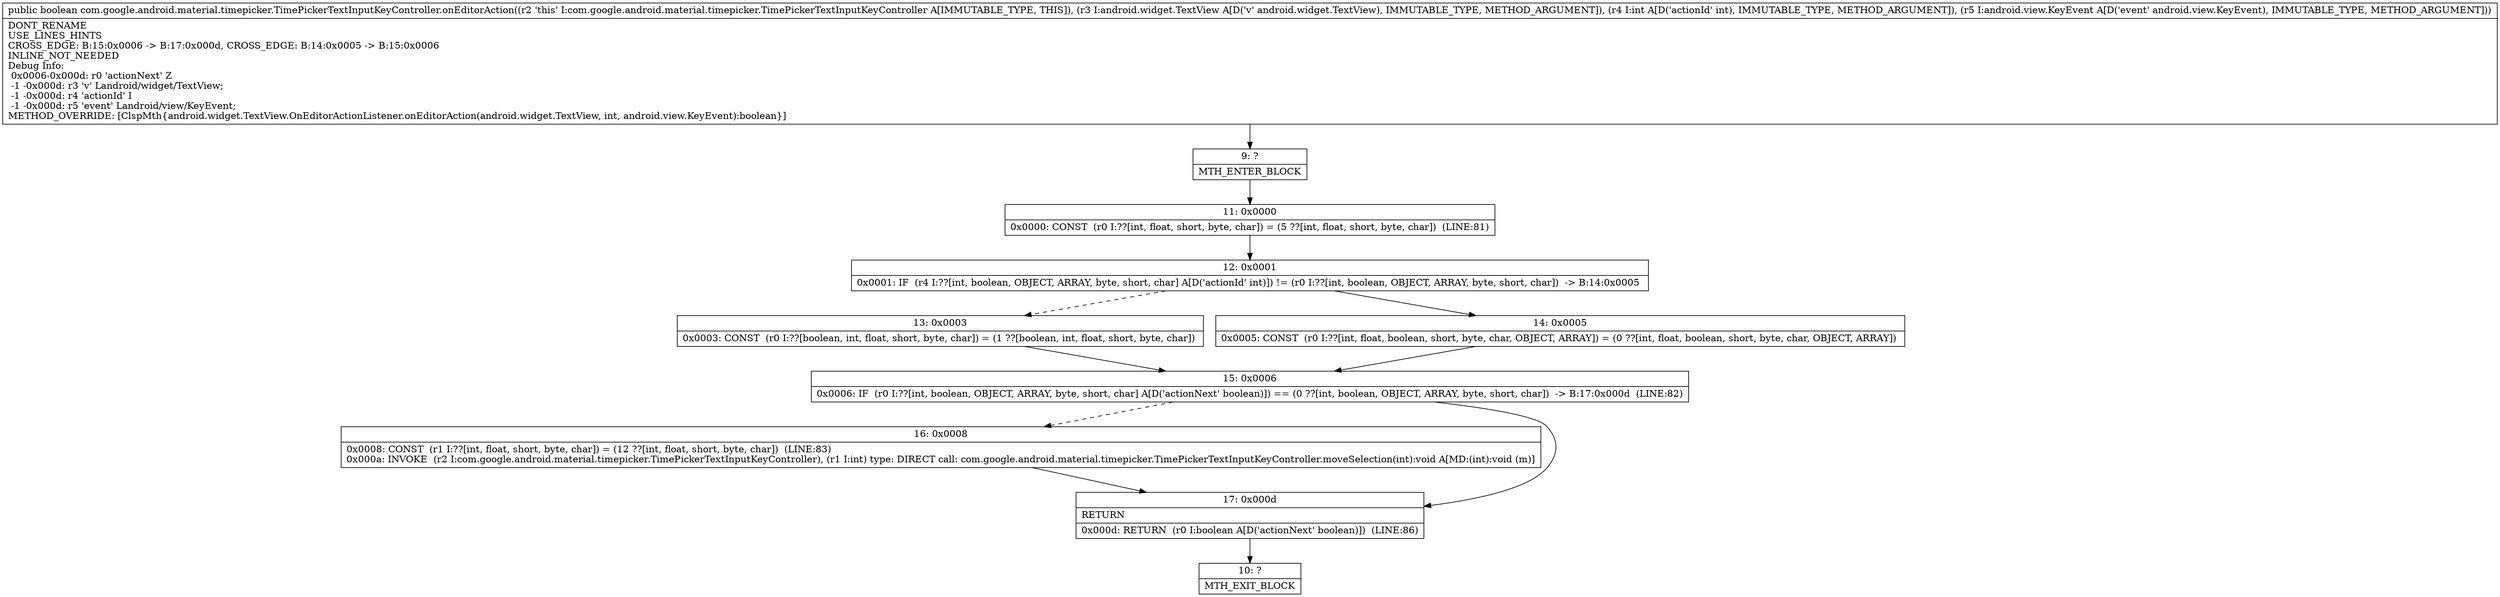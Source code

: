 digraph "CFG forcom.google.android.material.timepicker.TimePickerTextInputKeyController.onEditorAction(Landroid\/widget\/TextView;ILandroid\/view\/KeyEvent;)Z" {
Node_9 [shape=record,label="{9\:\ ?|MTH_ENTER_BLOCK\l}"];
Node_11 [shape=record,label="{11\:\ 0x0000|0x0000: CONST  (r0 I:??[int, float, short, byte, char]) = (5 ??[int, float, short, byte, char])  (LINE:81)\l}"];
Node_12 [shape=record,label="{12\:\ 0x0001|0x0001: IF  (r4 I:??[int, boolean, OBJECT, ARRAY, byte, short, char] A[D('actionId' int)]) != (r0 I:??[int, boolean, OBJECT, ARRAY, byte, short, char])  \-\> B:14:0x0005 \l}"];
Node_13 [shape=record,label="{13\:\ 0x0003|0x0003: CONST  (r0 I:??[boolean, int, float, short, byte, char]) = (1 ??[boolean, int, float, short, byte, char]) \l}"];
Node_15 [shape=record,label="{15\:\ 0x0006|0x0006: IF  (r0 I:??[int, boolean, OBJECT, ARRAY, byte, short, char] A[D('actionNext' boolean)]) == (0 ??[int, boolean, OBJECT, ARRAY, byte, short, char])  \-\> B:17:0x000d  (LINE:82)\l}"];
Node_16 [shape=record,label="{16\:\ 0x0008|0x0008: CONST  (r1 I:??[int, float, short, byte, char]) = (12 ??[int, float, short, byte, char])  (LINE:83)\l0x000a: INVOKE  (r2 I:com.google.android.material.timepicker.TimePickerTextInputKeyController), (r1 I:int) type: DIRECT call: com.google.android.material.timepicker.TimePickerTextInputKeyController.moveSelection(int):void A[MD:(int):void (m)]\l}"];
Node_17 [shape=record,label="{17\:\ 0x000d|RETURN\l|0x000d: RETURN  (r0 I:boolean A[D('actionNext' boolean)])  (LINE:86)\l}"];
Node_10 [shape=record,label="{10\:\ ?|MTH_EXIT_BLOCK\l}"];
Node_14 [shape=record,label="{14\:\ 0x0005|0x0005: CONST  (r0 I:??[int, float, boolean, short, byte, char, OBJECT, ARRAY]) = (0 ??[int, float, boolean, short, byte, char, OBJECT, ARRAY]) \l}"];
MethodNode[shape=record,label="{public boolean com.google.android.material.timepicker.TimePickerTextInputKeyController.onEditorAction((r2 'this' I:com.google.android.material.timepicker.TimePickerTextInputKeyController A[IMMUTABLE_TYPE, THIS]), (r3 I:android.widget.TextView A[D('v' android.widget.TextView), IMMUTABLE_TYPE, METHOD_ARGUMENT]), (r4 I:int A[D('actionId' int), IMMUTABLE_TYPE, METHOD_ARGUMENT]), (r5 I:android.view.KeyEvent A[D('event' android.view.KeyEvent), IMMUTABLE_TYPE, METHOD_ARGUMENT]))  | DONT_RENAME\lUSE_LINES_HINTS\lCROSS_EDGE: B:15:0x0006 \-\> B:17:0x000d, CROSS_EDGE: B:14:0x0005 \-\> B:15:0x0006\lINLINE_NOT_NEEDED\lDebug Info:\l  0x0006\-0x000d: r0 'actionNext' Z\l  \-1 \-0x000d: r3 'v' Landroid\/widget\/TextView;\l  \-1 \-0x000d: r4 'actionId' I\l  \-1 \-0x000d: r5 'event' Landroid\/view\/KeyEvent;\lMETHOD_OVERRIDE: [ClspMth\{android.widget.TextView.OnEditorActionListener.onEditorAction(android.widget.TextView, int, android.view.KeyEvent):boolean\}]\l}"];
MethodNode -> Node_9;Node_9 -> Node_11;
Node_11 -> Node_12;
Node_12 -> Node_13[style=dashed];
Node_12 -> Node_14;
Node_13 -> Node_15;
Node_15 -> Node_16[style=dashed];
Node_15 -> Node_17;
Node_16 -> Node_17;
Node_17 -> Node_10;
Node_14 -> Node_15;
}

